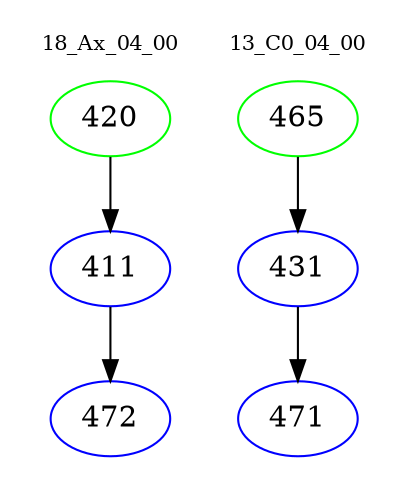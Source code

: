 digraph{
subgraph cluster_0 {
color = white
label = "18_Ax_04_00";
fontsize=10;
T0_420 [label="420", color="green"]
T0_420 -> T0_411 [color="black"]
T0_411 [label="411", color="blue"]
T0_411 -> T0_472 [color="black"]
T0_472 [label="472", color="blue"]
}
subgraph cluster_1 {
color = white
label = "13_C0_04_00";
fontsize=10;
T1_465 [label="465", color="green"]
T1_465 -> T1_431 [color="black"]
T1_431 [label="431", color="blue"]
T1_431 -> T1_471 [color="black"]
T1_471 [label="471", color="blue"]
}
}
